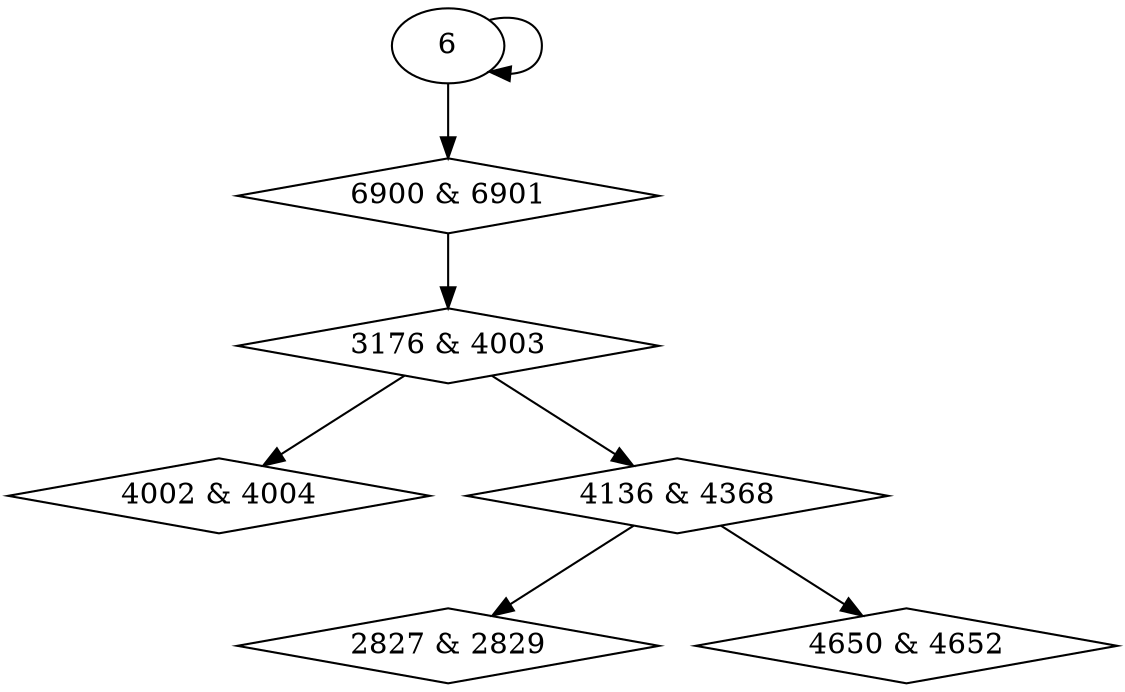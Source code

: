 digraph {
0 [label = "2827 & 2829", shape = diamond];
1 [label = "3176 & 4003", shape = diamond];
2 [label = "4002 & 4004", shape = diamond];
3 [label = "4136 & 4368", shape = diamond];
4 [label = "4650 & 4652", shape = diamond];
5 [label = "6900 & 6901", shape = diamond];
3 -> 0;
5 -> 1;
1 -> 2;
1 -> 3;
3 -> 4;
6 -> 5;
6 -> 6;
}
